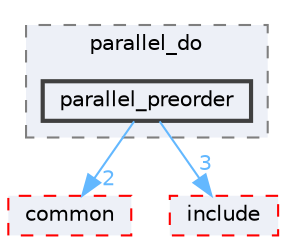 digraph "external/taskflow/3rd-party/tbb/examples/parallel_do/parallel_preorder"
{
 // LATEX_PDF_SIZE
  bgcolor="transparent";
  edge [fontname=Helvetica,fontsize=10,labelfontname=Helvetica,labelfontsize=10];
  node [fontname=Helvetica,fontsize=10,shape=box,height=0.2,width=0.4];
  compound=true
  subgraph clusterdir_2b030c37bf86076d5859433a693c16c8 {
    graph [ bgcolor="#edf0f7", pencolor="grey50", label="parallel_do", fontname=Helvetica,fontsize=10 style="filled,dashed", URL="dir_2b030c37bf86076d5859433a693c16c8.html",tooltip=""]
  dir_7344e72716b886be9b89a6e195499994 [label="parallel_preorder", fillcolor="#edf0f7", color="grey25", style="filled,bold", URL="dir_7344e72716b886be9b89a6e195499994.html",tooltip=""];
  }
  dir_54703c436fa5ff1ab20c927331cf8a3a [label="common", fillcolor="#edf0f7", color="red", style="filled,dashed", URL="dir_54703c436fa5ff1ab20c927331cf8a3a.html",tooltip=""];
  dir_9a108c806b4257aefe6c62ce1f799fad [label="include", fillcolor="#edf0f7", color="red", style="filled,dashed", URL="dir_9a108c806b4257aefe6c62ce1f799fad.html",tooltip=""];
  dir_7344e72716b886be9b89a6e195499994->dir_54703c436fa5ff1ab20c927331cf8a3a [headlabel="2", labeldistance=1.5 headhref="dir_000537_000148.html" href="dir_000537_000148.html" color="steelblue1" fontcolor="steelblue1"];
  dir_7344e72716b886be9b89a6e195499994->dir_9a108c806b4257aefe6c62ce1f799fad [headlabel="3", labeldistance=1.5 headhref="dir_000537_000389.html" href="dir_000537_000389.html" color="steelblue1" fontcolor="steelblue1"];
}
